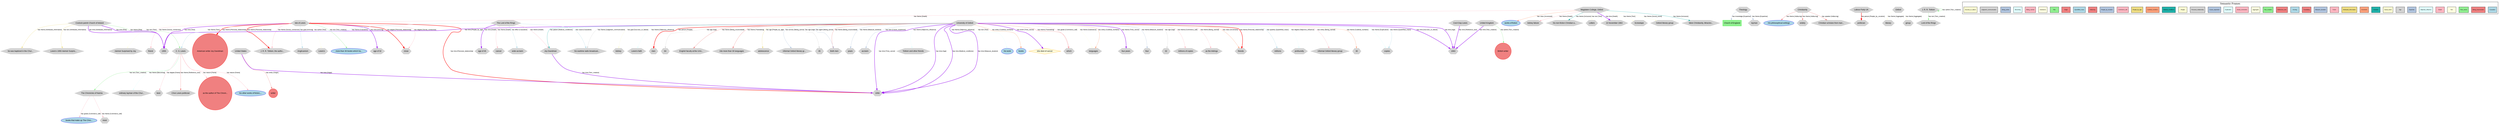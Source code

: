 digraph C_S_Lewis {
    rankdir=TB;
    compound=true;
    node [fontname="Arial", fontsize=12, style=filled];
    edge [fontname="Arial", fontsize=10, color=gray];
    
    // Graph styling
    bgcolor=white;
    
    // Node type definitions
    subgraph cluster_people {{
        label="People";
        style=filled;
        fillcolor=lightcoral;
        color=red;
        node [fillcolor=lightcoral, color=red, shape=circle];
    }}
    
    subgraph cluster_locations {{
        label="Locations";
        style=filled;
        fillcolor=lightgreen;
        color=green;
        node [fillcolor=lightgreen, color=green, shape=box];
    }}
    
    subgraph cluster_concepts {{
        label="Concepts";
        style=filled;
        fillcolor=lightblue;
        color=blue;
        node [fillcolor=lightblue, color=blue, shape=ellipse];
    }}
    
    subgraph cluster_events {{
        label="Events";
        style=filled;
        fillcolor=lightyellow;
        color=orange;
        node [fillcolor=lightyellow, color=orange, shape=diamond];
    }}
    
    subgraph cluster_other {{
        label="Other";
        style=filled;
        fillcolor=lightgray;
        color=gray;
        node [fillcolor=lightgray, color=gray, shape=hexagon];
    }}

    // People nodes
    "as the author of The Chroni..." [label="as the author of The Chroni...", fillcolor=lightcoral, color=red, shape=circle];
    "British writer" [label="British writer", fillcolor=lightcoral, color=red, shape=circle];
    "American writer Joy Davidman" [label="American writer Joy Davidman", fillcolor=lightcoral, color=red, shape=circle];
    "writer" [label="writer", fillcolor=lightcoral, color=red, shape=circle];

    // Locations nodes
    "Church of England" [label="Church of England", fillcolor=lightgreen, color=green, shape=box];

    // Concepts nodes
    "books that make up The Chro..." [label="books that make up The Chro...", fillcolor=lightblue, color=blue, shape=ellipse];
    "his work" [label="his work", fillcolor=lightblue, color=blue, shape=ellipse];
    "His philosophical writings" [label="His philosophical writings", fillcolor=lightblue, color=blue, shape=ellipse];
    "works of fiction" [label="works of fiction", fillcolor=lightblue, color=blue, shape=ellipse];
    "more than 30 books which ha..." [label="more than 30 books which ha...", fillcolor=lightblue, color=blue, shape=ellipse];
    "his other works of fiction,..." [label="his other works of fiction,...", fillcolor=lightblue, color=blue, shape=ellipse];
    "books" [label="books", fillcolor=lightblue, color=blue, shape=ellipse];

    // Events nodes
    "she died of cancer" [label="she died of cancer", fillcolor=lightyellow, color=orange, shape=diamond];

    // Other nodes
    "Labour Party UK" [label="Labour Party UK", fillcolor=lightgray, color=gray, shape=hexagon];
    "Oxford" [label="Oxford", fillcolor=lightgray, color=gray, shape=hexagon];
    "Lord of the Rings" [label="Lord of the Rings", fillcolor=lightgray, color=gray, shape=hexagon];
    "which" [label="which", fillcolor=lightgray, color=gray, shape=hexagon];
    "age of 32" [label="age of 32", fillcolor=lightgray, color=gray, shape=hexagon];
    "1955" [label="1955", fillcolor=lightgray, color=gray, shape=hexagon];
    "languages" [label="languages", fillcolor=lightgray, color=gray, shape=hexagon];
    "four years" [label="four years", fillcolor=lightgray, color=gray, shape=hexagon];
    "widely" [label="widely", fillcolor=lightgray, color=gray, shape=hexagon];
    "kidney failure" [label="kidney failure", fillcolor=lightgray, color=gray, shape=hexagon];
    "Theology" [label="Theology", fillcolor=lightgray, color=gray, shape=hexagon];
    "four" [label="four", fillcolor=lightgray, color=gray, shape=hexagon];
    "he was baptized in the Chur..." [label="he was baptized in the Chur...", fillcolor=lightgray, color=gray, shape=hexagon];
    "32" [label="32", fillcolor=lightgray, color=gray, shape=hexagon];
    "millions of copies" [label="millions of copies", fillcolor=lightgray, color=gray, shape=hexagon];
    "as the Inklings" [label="as the Inklings", fillcolor=lightgray, color=gray, shape=hexagon];
    "friends" [label="friends", fillcolor=lightgray, color=gray, shape=hexagon];
    "millions" [label="millions", fillcolor=lightgray, color=gray, shape=hexagon];
    "The Chronicles of Narnia" [label="The Chronicles of Narnia", fillcolor=lightgray, color=gray, shape=hexagon];
    "close" [label="close", fillcolor=lightgray, color=gray, shape=hexagon];
    "J. R. R. Tolkien, the autho..." [label="J. R. R. Tolkien, the autho...", fillcolor=lightgray, color=gray, shape=hexagon];
    "ordinary layman of the Chur..." [label="ordinary layman of the Chur...", fillcolor=lightgray, color=gray, shape=hexagon];
    "Lewis's 1955 memoir Surpris..." [label="Lewis's 1955 memoir Surpris...", fillcolor=lightgray, color=gray, shape=hexagon];
    "politician" [label="politician", fillcolor=lightgray, color=gray, shape=hexagon];
    "memoir Surprised by Joy" [label="memoir Surprised by Joy", fillcolor=lightgray, color=gray, shape=hexagon];
    "Isle of Lewis" [label="Isle of Lewis", fillcolor=lightgray, color=gray, shape=hexagon];
    "profoundly" [label="profoundly", fillcolor=lightgray, color=gray, shape=hexagon];
    "most" [label="most", fillcolor=lightgray, color=gray, shape=hexagon];
    "Christian scholars from man..." [label="Christian scholars from man...", fillcolor=lightgray, color=gray, shape=hexagon];
    "his non-fiction Christian a..." [label="his non-fiction Christian a...", fillcolor=lightgray, color=gray, shape=hexagon];
    "literary" [label="literary", fillcolor=lightgray, color=gray, shape=hexagon];
    "his wartime radio broadcast..." [label="his wartime radio broadcast...", fillcolor=lightgray, color=gray, shape=hexagon];
    "friend" [label="friend", fillcolor=lightgray, color=gray, shape=hexagon];
    "informal Oxford literary group" [label="informal Oxford literary group", fillcolor=lightgray, color=gray, shape=hexagon];
    "Cecil Day-Lewis" [label="Cecil Day-Lewis", fillcolor=lightgray, color=gray, shape=hexagon];
    "30" [label="30", fillcolor=lightgray, color=gray, shape=hexagon];
    "United Kingdom" [label="United Kingdom", fillcolor=lightgray, color=gray, shape=hexagon];
    "Joy Davidman" [label="Joy Davidman", fillcolor=lightgray, color=gray, shape=hexagon];
    "copies" [label="copies", fillcolor=lightgray, color=gray, shape=hexagon];
    "kidney" [label="kidney", fillcolor=lightgray, color=gray, shape=hexagon];
    "Lewis's faith" [label="Lewis's faith", fillcolor=lightgray, color=gray, shape=hexagon];
    "men" [label="men", fillcolor=lightgray, color=gray, shape=hexagon];
    "age of 45" [label="age of 45", fillcolor=lightgray, color=gray, shape=hexagon];
    "group" [label="group", fillcolor=lightgray, color=gray, shape=hexagon];
    "64" [label="64", fillcolor=lightgray, color=gray, shape=hexagon];
    "English faculty at the Univ..." [label="English faculty at the Univ...", fillcolor=lightgray, color=gray, shape=hexagon];
    "cancer" [label="cancer", fillcolor=lightgray, color=gray, shape=hexagon];
    "Letters" [label="Letters", fillcolor=lightgray, color=gray, shape=hexagon];
    "22 November 1963" [label="22 November 1963", fillcolor=lightgray, color=gray, shape=hexagon];
    "layman" [label="layman", fillcolor=lightgray, color=gray, shape=hexagon];
    "Screwtape" [label="Screwtape", fillcolor=lightgray, color=gray, shape=hexagon];
    "J. R. R. Tolkien" [label="J. R. R. Tolkien", fillcolor=lightgray, color=gray, shape=hexagon];
    "into more than 30 languages" [label="into more than 30 languages", fillcolor=lightgray, color=gray, shape=hexagon];
    "1956" [label="1956", fillcolor=lightgray, color=gray, shape=hexagon];
    "University of Oxford" [label="University of Oxford", fillcolor=lightgray, color=gray, shape=hexagon];
    "adolescence" [label="adolescence", fillcolor=lightgray, color=gray, shape=hexagon];
    "Oxford literary group" [label="Oxford literary group", fillcolor=lightgray, color=gray, shape=hexagon];
    "wide acclaim" [label="wide acclaim", fillcolor=lightgray, color=gray, shape=hexagon];
    "informal Oxford literary gr..." [label="informal Oxford literary gr...", fillcolor=lightgray, color=gray, shape=hexagon];
    "Coolock parish Church of Ireland" [label="Coolock parish Church of Ireland", fillcolor=lightgray, color=gray, shape=hexagon];
    "United States" [label="United States", fillcolor=lightgray, color=gray, shape=hexagon];
    "Christianity" [label="Christianity", fillcolor=lightgray, color=gray, shape=hexagon];
    "Mere Christianity, Miracles..." [label="Mere Christianity, Miracles...", fillcolor=lightgray, color=gray, shape=hexagon];
    "45" [label="45", fillcolor=lightgray, color=gray, shape=hexagon];
    "best" [label="best", fillcolor=lightgray, color=gray, shape=hexagon];
    "C. S. Lewis" [label="C. S. Lewis", fillcolor=lightgray, color=gray, shape=hexagon];
    "Both men" [label="Both men", fillcolor=lightgray, color=gray, shape=hexagon];
    "The Lord of the Rings" [label="The Lord of the Rings", fillcolor=lightgray, color=gray, shape=hexagon];
    "Clive Lewis politician" [label="Clive Lewis politician", fillcolor=lightgray, color=gray, shape=hexagon];
    "years" [label="years", fillcolor=lightgray, color=gray, shape=hexagon];
    "Magdalen College, Oxford" [label="Magdalen College, Oxford", fillcolor=lightgray, color=gray, shape=hexagon];
    "Anglicanism" [label="Anglicanism", fillcolor=lightgray, color=gray, shape=hexagon];
    "acclaim" [label="acclaim", fillcolor=lightgray, color=gray, shape=hexagon];
    "Lewis's" [label="Lewis's", fillcolor=lightgray, color=gray, shape=hexagon];
    "1963" [label="1963", fillcolor=lightgray, color=gray, shape=hexagon];
    "Tolkien and other friends" [label="Tolkien and other friends", fillcolor=lightgray, color=gray, shape=hexagon];

    // Relationships
    "The Lord of the Rings" -> "his wartime radio broadcast..." [label="has cause [Causation]", color=lightblue, penwidth=1];
    "University of Oxford" -> "English faculty at the Univ..." [label="has theme [Being_incarcerated]", color=lightcoral, penwidth=1];
    "University of Oxford" -> "four years" [label="has theme [Time_vector]", color=purple, penwidth=2];
    "Isle of Lewis" -> "Lewis's" [label="has author [Text]", color=lightyellow, penwidth=1];
    "The Lord of the Rings" -> "age of 45" [label="has time [Death]", color=purple, penwidth=2];
    "Isle of Lewis" -> "memoir Surprised by Joy" [label="has text [Text]", color=lightyellow, penwidth=1];
    "University of Oxford" -> "his work" [label="has theme [Objective_influence]", color=lightcyan, penwidth=1];
    "Theology" -> "Church of England" [label="has knowledge [Expertise]", color=lightsteelblue, penwidth=1];
    "University of Oxford" -> "45" [label="has age [Age]", color=lightgray, penwidth=1];
    "Magdalen College, Oxford" -> "Oxford literary group" [label="has theme [Social_event]", color=lightgoldenrodyellow, penwidth=1];
    "University of Oxford" -> "she died of cancer" [label="has event [Time_vector]", color=purple, penwidth=2];
    "Magdalen College, Oxford" -> "his non-fiction Christian a..." [label="has theme [Inclusion]", color=lightseagreen, penwidth=1];
    "Magdalen College, Oxford" -> "works of fiction" [label="has class [Increment]", color=lightsalmon, penwidth=1];
    "Coolock parish Church of Ireland" -> "he was baptized in the Chur..." [label="has theme [Attributed_information]", color=lightgoldenrod, penwidth=1];
    "Isle of Lewis" -> "1955" [label="has theme [Text]", color=lightyellow, penwidth=1];
    "C. S. Lewis" -> "as the author of The Chroni..." [label="has reason [Fame]", color=lightpink, penwidth=1];
    "University of Oxford" -> "1956" [label="has time [Time_vector]", color=purple, penwidth=2];
    "University of Oxford" -> "years" [label="has theme [Measure_duration]", color=lightsteelblue, penwidth=1];
    "C. S. Lewis" -> "his other works of fiction,..." [label="has reason [Fame]", color=lightpink, penwidth=1];
    "University of Oxford" -> "which" [label="has theme [Translating]", color=lightcoral, penwidth=1];
    "University of Oxford" -> "1956" [label="has time [Age]", color=purple, penwidth=2];
    "Isle of Lewis" -> "Anglicanism" [label="has goal [Arriving]", color=lightblue, penwidth=1];
    "Cecil Day-Lewis" -> "1963" [label="has time [Reference_text]", color=purple, penwidth=2];
    "J. R. R. Tolkien" -> "Lord of the Rings" [label="has text [Text_creation]", color=lightgreen, penwidth=1];
    "University of Oxford" -> "friends" [label="has class [Increment]", color=lightsalmon, penwidth=1];
    "Oxford" -> "group" [label="has theme [Aggregate]", color=lightyellow, penwidth=1];
    "University of Oxford" -> "64" [label="has age [Age]", color=lightgray, penwidth=1];
    "University of Oxford" -> "1963" [label="has time [Age]", color=purple, penwidth=2];
    "The Lord of the Rings" -> "C. S. Lewis" [label="has theme [Causation]", color=lightblue, penwidth=1];
    "Isle of Lewis" -> "friend" [label="has theme [Social_connection]", color=lightpink, penwidth=1];
    "University of Oxford" -> "copies" [label="has theme [Duplication]", color=lightcyan, penwidth=1];
    "University of Oxford" -> "acclaim" [label="has item [Cause_expansion]", color=lightsteelblue, penwidth=1];
    "Isle of Lewis" -> "close" [label="has degree [Social_connection]", color=lightpink, penwidth=1];
    "Isle of Lewis" -> "J. R. R. Tolkien, the autho..." [label="has theme [Personal_relationship]", color=red, penwidth=2];
    "University of Oxford" -> "Both men" [label="has theme [Being_incarcerated]", color=lightcoral, penwidth=1];
    "University of Oxford" -> "32" [label="has age [Age]", color=lightgray, penwidth=1];
    "Isle of Lewis" -> "American writer Joy Davidman" [label="has theme [Personal_relationship]", color=red, penwidth=2];
    "University of Oxford" -> "men" [label="has person [People]", color=red, penwidth=2];
    "University of Oxford" -> "books" [label="has text [Text]", color=lightyellow, penwidth=1];
    "University of Oxford" -> "1956" [label="has time [Medical_conditions]", color=purple, penwidth=2];
    "University of Oxford" -> "30" [label="has theme [Cardinal_numbers]", color=lightsalmon, penwidth=1];
    "Theology" -> "layman" [label="has theme [Expertise]", color=lightsteelblue, penwidth=1];
    "University of Oxford" -> "Tolkien and other friends" [label="has theme [Objective_influence]", color=lightcyan, penwidth=1];
    "University of Oxford" -> "1955" [label="has time [People_by_age]", color=purple, penwidth=2];
    "J. R. R. Tolkien" -> "J. R. R. Tolkien" [label="has author [Text_creation]", color=lightgreen, penwidth=1];
    "University of Oxford" -> "millions of copies" [label="has theme [Commerce_sell]", color=lightpink, penwidth=1];
    "Coolock parish Church of Ireland" -> "Lewis's 1955 memoir Surpris..." [label="has text [Attributed_information]", color=lightgoldenrod, penwidth=1];
    "The Lord of the Rings" -> "wide acclaim" [label="has effect [Causation]", color=lightblue, penwidth=1];
    "University of Oxford" -> "Joy Davidman" [label="has patient [Medical_conditions]", color=lightseagreen, penwidth=1];
    "United Kingdom" -> "British writer" [label="has author [Text_creation]", color=lightgreen, penwidth=1];
    "Labour Party UK" -> "politician" [label="has person [People_by_vocation]", color=red, penwidth=2];
    "Magdalen College, Oxford" -> "Isle of Lewis" [label="has theme [Death]", color=lightpink, penwidth=1];
    "Christianity" -> "widely" [label="has theme [Adducing]", color=lightcoral, penwidth=1];
    "University of Oxford" -> "copies" [label="has theme [Quantified_mass]", color=lightblue, penwidth=1];
    "Magdalen College, Oxford" -> "Letters" [label="has text [Text]", color=lightyellow, penwidth=1];
    "University of Oxford" -> "Lewis's faith" [label="has theme [Objective_influence]", color=lightcyan, penwidth=1];
    "The Chronicles of Narnia" -> "most" [label="has theme [Commerce_sell]", color=lightpink, penwidth=1];
    "Oxford" -> "literary" [label="has theme [Aggregate]", color=lightyellow, penwidth=1];
    "Isle of Lewis" -> "1955" [label="has time [Text]", color=purple, penwidth=2];
    "C. S. Lewis" -> "Clive Lewis politician" [label="has theme [Reference_text]", color=lightcoral, penwidth=1];
    "United States" -> "1956" [label="has time [Origin]", color=purple, penwidth=2];
    "United States" -> "writer" [label="has entity [Origin]", color=lightcoral, penwidth=1];
    "Coolock parish Church of Ireland" -> "C. S. Lewis" [label="has theme [Rite]", color=lightgreen, penwidth=1];
    "C. S. Lewis" -> "best" [label="has degree [Fame]", color=lightpink, penwidth=1];
    "Isle of Lewis" -> "age of 32" [label="has time [Arriving]", color=purple, penwidth=2];
    "University of Oxford" -> "millions" [label="has quantity [Quantified_mass]", color=lightblue, penwidth=1];
    "Coolock parish Church of Ireland" -> "1955" [label="has time [Rite]", color=purple, penwidth=2];
    "The Lord of the Rings" -> "Joy Davidman" [label="has theme [Death]", color=lightpink, penwidth=1];
    "University of Oxford" -> "into more than 30 languages" [label="has theme [Translating]", color=lightcoral, penwidth=1];
    "United Kingdom" -> "1963" [label="has time [Text_creation]", color=purple, penwidth=2];
    "Joy Davidman" -> "1956" [label="has time [Text_creation]", color=purple, penwidth=2];
    "University of Oxford" -> "languages" [label="has theme [Substance]", color=lightyellow, penwidth=1];
    "University of Oxford" -> "as the Inklings" [label="has theme [Being_named]", color=lightpink, penwidth=1];
    "Coolock parish Church of Ireland" -> "1955" [label="has time [Attributed_information]", color=purple, penwidth=2];
    "University of Oxford" -> "books" [label="has entity [Cardinal_numbers]", color=lightsalmon, penwidth=1];
    "Christianity" -> "Christian scholars from man..." [label="has speaker [Adducing]", color=lightcoral, penwidth=1];
    "Magdalen College, Oxford" -> "Mere Christianity, Miracles..." [label="has theme [Inclusion]", color=lightseagreen, penwidth=1];
    "Isle of Lewis" -> "close" [label="has degree [Personal_relationship]", color=red, penwidth=2];
    "Isle of Lewis" -> "more than 30 books which ha..." [label="has text [Text_creation]", color=lightgreen, penwidth=1];
    "C. S. Lewis" -> "ordinary layman of the Chur..." [label="has theme [Becoming]", color=lightcyan, penwidth=1];
    "University of Oxford" -> "1956" [label="has time [Measure_duration]", color=purple, penwidth=2];
    "University of Oxford" -> "profoundly" [label="has degree [Objective_influence]", color=lightcyan, penwidth=1];
    "University of Oxford" -> "friends" [label="has theme [Personal_relationship]", color=red, penwidth=2];
    "Isle of Lewis" -> "1956" [label="has time [Personal_relationship]", color=red, penwidth=2];
    "University of Oxford" -> "four" [label="has theme [Measure_duration]", color=lightsteelblue, penwidth=1];
    "C. S. Lewis" -> "The Chronicles of Narnia" [label="has text [Text_creation]", color=lightgreen, penwidth=1];
    "University of Oxford" -> "Both men" [label="has agent [Being_active]", color=lightsteelblue, penwidth=1];
    "University of Oxford" -> "his wartime radio broadcast..." [label="has theme [Judgment_communication]", color=lightgray, penwidth=1];
    "Christianity" -> "His philosophical writings" [label="has theme [Adducing]", color=lightcoral, penwidth=1];
    "University of Oxford" -> "which" [label="has goods [Commerce_sell]", color=lightpink, penwidth=1];
    "University of Oxford" -> "informal Oxford literary group" [label="has entity [Being_named]", color=lightpink, penwidth=1];
    "University of Oxford" -> "informal Oxford literary gr..." [label="has activity [Being_active]", color=lightsteelblue, penwidth=1];
    "Magdalen College, Oxford" -> "kidney failure" [label="has theme [Death]", color=lightpink, penwidth=1];
    "The Lord of the Rings" -> "cancer" [label="has theme [Death]", color=lightpink, penwidth=1];
    "University of Oxford" -> "adolescence" [label="has age [People_by_age]", color=lightgoldenrod, penwidth=1];
    "University of Oxford" -> "kidney" [label="has goal [Success_or_failure]", color=lightgoldenrodyellow, penwidth=1];
    "University of Oxford" -> "languages" [label="has entity [Cardinal_numbers]", color=lightsalmon, penwidth=1];
    "The Chronicles of Narnia" -> "books that make up The Chro..." [label="has goods [Commerce_sell]", color=lightpink, penwidth=1];
    "Magdalen College, Oxford" -> "Screwtape" [label="has theme [Text]", color=lightyellow, penwidth=1];
    "University of Oxford" -> "1963" [label="has time [Success_or_failure]", color=purple, penwidth=2];
    "Magdalen College, Oxford" -> "22 November 1963" [label="has time [Death]", color=purple, penwidth=2];
    "Isle of Lewis" -> "J. R. R. Tolkien, the autho..." [label="has theme [Social_connection]", color=lightpink, penwidth=1];

    // Frame Legend
    subgraph cluster_legend {
        label="Semantic Frames";
        style=filled;
        fillcolor=white;
        color=black;
        rank=sink;
        "Causation_legend" [label="Causation", fillcolor="lightblue", style=filled, shape=box, fontsize=8];
        "Being_incarcerated_legend" [label="Being_incarcerated", fillcolor="lightcoral", style=filled, shape=box, fontsize=8];
        "Time_vector_legend" [label="Time_vector", fillcolor="lightgreen", style=filled, shape=box, fontsize=8];
        "Text_legend" [label="Text", fillcolor="lightyellow", style=filled, shape=box, fontsize=8];
        "Death_legend" [label="Death", fillcolor="lightpink", style=filled, shape=box, fontsize=8];
        "Objective_influence_legend" [label="Objective_influence", fillcolor="lightcyan", style=filled, shape=box, fontsize=8];
        "Expertise_legend" [label="Expertise", fillcolor="lightsteelblue", style=filled, shape=box, fontsize=8];
        "Age_legend" [label="Age", fillcolor="lightgray", style=filled, shape=box, fontsize=8];
        "Social_event_legend" [label="Social_event", fillcolor="lightgoldenrodyellow", style=filled, shape=box, fontsize=8];
        "Inclusion_legend" [label="Inclusion", fillcolor="lightseagreen", style=filled, shape=box, fontsize=8];
        "Increment_legend" [label="Increment", fillcolor="lightsalmon", style=filled, shape=box, fontsize=8];
        "Attributed_information_legend" [label="Attributed_information", fillcolor="lightgoldenrod", style=filled, shape=box, fontsize=8];
        "Fame_legend" [label="Fame", fillcolor="lightpink", style=filled, shape=box, fontsize=8];
        "Measure_duration_legend" [label="Measure_duration", fillcolor="lightsteelblue", style=filled, shape=box, fontsize=8];
        "Translating_legend" [label="Translating", fillcolor="lightcoral", style=filled, shape=box, fontsize=8];
        "Arriving_legend" [label="Arriving", fillcolor="lightblue", style=filled, shape=box, fontsize=8];
        "Reference_text_legend" [label="Reference_text", fillcolor="lightcoral", style=filled, shape=box, fontsize=8];
        "Text_creation_legend" [label="Text_creation", fillcolor="lightgreen", style=filled, shape=box, fontsize=8];
        "Aggregate_legend" [label="Aggregate", fillcolor="lightyellow", style=filled, shape=box, fontsize=8];
        "Social_connection_legend" [label="Social_connection", fillcolor="lightpink", style=filled, shape=box, fontsize=8];
        "Duplication_legend" [label="Duplication", fillcolor="lightcyan", style=filled, shape=box, fontsize=8];
        "Cause_expansion_legend" [label="Cause_expansion", fillcolor="lightsteelblue", style=filled, shape=box, fontsize=8];
        "Personal_relationship_legend" [label="Personal_relationship", fillcolor="lightgray", style=filled, shape=box, fontsize=8];
        "People_legend" [label="People", fillcolor="lightgoldenrodyellow", style=filled, shape=box, fontsize=8];
        "Medical_conditions_legend" [label="Medical_conditions", fillcolor="lightseagreen", style=filled, shape=box, fontsize=8];
        "Cardinal_numbers_legend" [label="Cardinal_numbers", fillcolor="lightsalmon", style=filled, shape=box, fontsize=8];
        "People_by_age_legend" [label="People_by_age", fillcolor="lightgoldenrod", style=filled, shape=box, fontsize=8];
        "Commerce_sell_legend" [label="Commerce_sell", fillcolor="lightpink", style=filled, shape=box, fontsize=8];
        "People_by_vocation_legend" [label="People_by_vocation", fillcolor="lightsteelblue", style=filled, shape=box, fontsize=8];
        "Adducing_legend" [label="Adducing", fillcolor="lightcoral", style=filled, shape=box, fontsize=8];
        "Quantified_mass_legend" [label="Quantified_mass", fillcolor="lightblue", style=filled, shape=box, fontsize=8];
        "Origin_legend" [label="Origin", fillcolor="lightcoral", style=filled, shape=box, fontsize=8];
        "Rite_legend" [label="Rite", fillcolor="lightgreen", style=filled, shape=box, fontsize=8];
        "Substance_legend" [label="Substance", fillcolor="lightyellow", style=filled, shape=box, fontsize=8];
        "Being_named_legend" [label="Being_named", fillcolor="lightpink", style=filled, shape=box, fontsize=8];
        "Becoming_legend" [label="Becoming", fillcolor="lightcyan", style=filled, shape=box, fontsize=8];
        "Being_active_legend" [label="Being_active", fillcolor="lightsteelblue", style=filled, shape=box, fontsize=8];
        "Judgment_communication_legend" [label="Judgment_communication", fillcolor="lightgray", style=filled, shape=box, fontsize=8];
        "Success_or_failure_legend" [label="Success_or_failure", fillcolor="lightgoldenrodyellow", style=filled, shape=box, fontsize=8];
    }
}